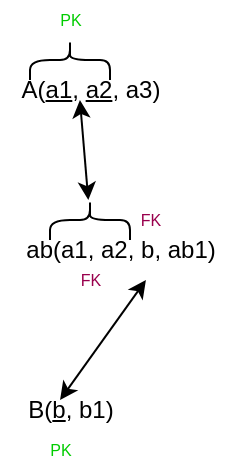 <mxfile version="22.0.2" type="device">
  <diagram name="Página-1" id="kRvCvUlGizt2G2HVT5ig">
    <mxGraphModel dx="1036" dy="614" grid="1" gridSize="10" guides="1" tooltips="1" connect="1" arrows="1" fold="1" page="1" pageScale="1" pageWidth="827" pageHeight="1169" math="0" shadow="0">
      <root>
        <mxCell id="0" />
        <mxCell id="1" parent="0" />
        <mxCell id="BwdSVNEpWq8jaCHl_svT-1" value="A(&lt;u&gt;a1&lt;/u&gt;, &lt;u&gt;a2&lt;/u&gt;, a3)" style="text;html=1;align=center;verticalAlign=middle;resizable=0;points=[];autosize=1;strokeColor=none;fillColor=none;" vertex="1" parent="1">
          <mxGeometry x="280" y="120" width="90" height="30" as="geometry" />
        </mxCell>
        <mxCell id="BwdSVNEpWq8jaCHl_svT-2" value="ab(a1, a2, b, ab1)" style="text;html=1;align=center;verticalAlign=middle;resizable=0;points=[];autosize=1;strokeColor=none;fillColor=none;" vertex="1" parent="1">
          <mxGeometry x="280" y="200" width="120" height="30" as="geometry" />
        </mxCell>
        <mxCell id="BwdSVNEpWq8jaCHl_svT-3" value="B(&lt;u&gt;b&lt;/u&gt;, b1)" style="text;html=1;align=center;verticalAlign=middle;resizable=0;points=[];autosize=1;strokeColor=none;fillColor=none;" vertex="1" parent="1">
          <mxGeometry x="280" y="280" width="70" height="30" as="geometry" />
        </mxCell>
        <mxCell id="BwdSVNEpWq8jaCHl_svT-4" value="" style="shape=curlyBracket;whiteSpace=wrap;html=1;rounded=1;flipH=1;labelPosition=right;verticalLabelPosition=middle;align=left;verticalAlign=middle;rotation=-90;" vertex="1" parent="1">
          <mxGeometry x="305" y="100" width="20" height="40" as="geometry" />
        </mxCell>
        <mxCell id="BwdSVNEpWq8jaCHl_svT-5" value="PK" style="text;html=1;align=center;verticalAlign=middle;resizable=0;points=[];autosize=1;strokeColor=none;fillColor=none;fontSize=8;fontColor=#00CC00;" vertex="1" parent="1">
          <mxGeometry x="295" y="305" width="30" height="20" as="geometry" />
        </mxCell>
        <mxCell id="BwdSVNEpWq8jaCHl_svT-6" value="" style="shape=curlyBracket;whiteSpace=wrap;html=1;rounded=1;flipH=1;labelPosition=right;verticalLabelPosition=middle;align=left;verticalAlign=middle;rotation=-90;" vertex="1" parent="1">
          <mxGeometry x="315" y="180" width="20" height="40" as="geometry" />
        </mxCell>
        <mxCell id="BwdSVNEpWq8jaCHl_svT-7" value="PK" style="text;html=1;align=center;verticalAlign=middle;resizable=0;points=[];autosize=1;strokeColor=none;fillColor=none;fontSize=8;fontColor=#00CC00;" vertex="1" parent="1">
          <mxGeometry x="300" y="90" width="30" height="20" as="geometry" />
        </mxCell>
        <mxCell id="BwdSVNEpWq8jaCHl_svT-8" value="FK" style="text;html=1;align=center;verticalAlign=middle;resizable=0;points=[];autosize=1;strokeColor=none;fillColor=none;fontSize=8;fontColor=#99004D;" vertex="1" parent="1">
          <mxGeometry x="310" y="220" width="30" height="20" as="geometry" />
        </mxCell>
        <mxCell id="BwdSVNEpWq8jaCHl_svT-9" value="FK" style="text;html=1;align=center;verticalAlign=middle;resizable=0;points=[];autosize=1;strokeColor=none;fillColor=none;fontSize=8;fontColor=#99004D;" vertex="1" parent="1">
          <mxGeometry x="340" y="190" width="30" height="20" as="geometry" />
        </mxCell>
        <mxCell id="BwdSVNEpWq8jaCHl_svT-10" value="" style="endArrow=classic;startArrow=classic;html=1;rounded=0;entryX=0.444;entryY=0.667;entryDx=0;entryDy=0;entryPerimeter=0;" edge="1" parent="1" source="BwdSVNEpWq8jaCHl_svT-6" target="BwdSVNEpWq8jaCHl_svT-1">
          <mxGeometry width="50" height="50" relative="1" as="geometry">
            <mxPoint x="285" y="200" as="sourcePoint" />
            <mxPoint x="335" y="150" as="targetPoint" />
          </mxGeometry>
        </mxCell>
        <mxCell id="BwdSVNEpWq8jaCHl_svT-11" value="" style="endArrow=classic;startArrow=classic;html=1;rounded=0;entryX=0.608;entryY=1;entryDx=0;entryDy=0;entryPerimeter=0;exitX=0.429;exitY=0.333;exitDx=0;exitDy=0;exitPerimeter=0;" edge="1" parent="1" source="BwdSVNEpWq8jaCHl_svT-3" target="BwdSVNEpWq8jaCHl_svT-2">
          <mxGeometry width="50" height="50" relative="1" as="geometry">
            <mxPoint x="357" y="280" as="sourcePoint" />
            <mxPoint x="353" y="230" as="targetPoint" />
          </mxGeometry>
        </mxCell>
      </root>
    </mxGraphModel>
  </diagram>
</mxfile>
